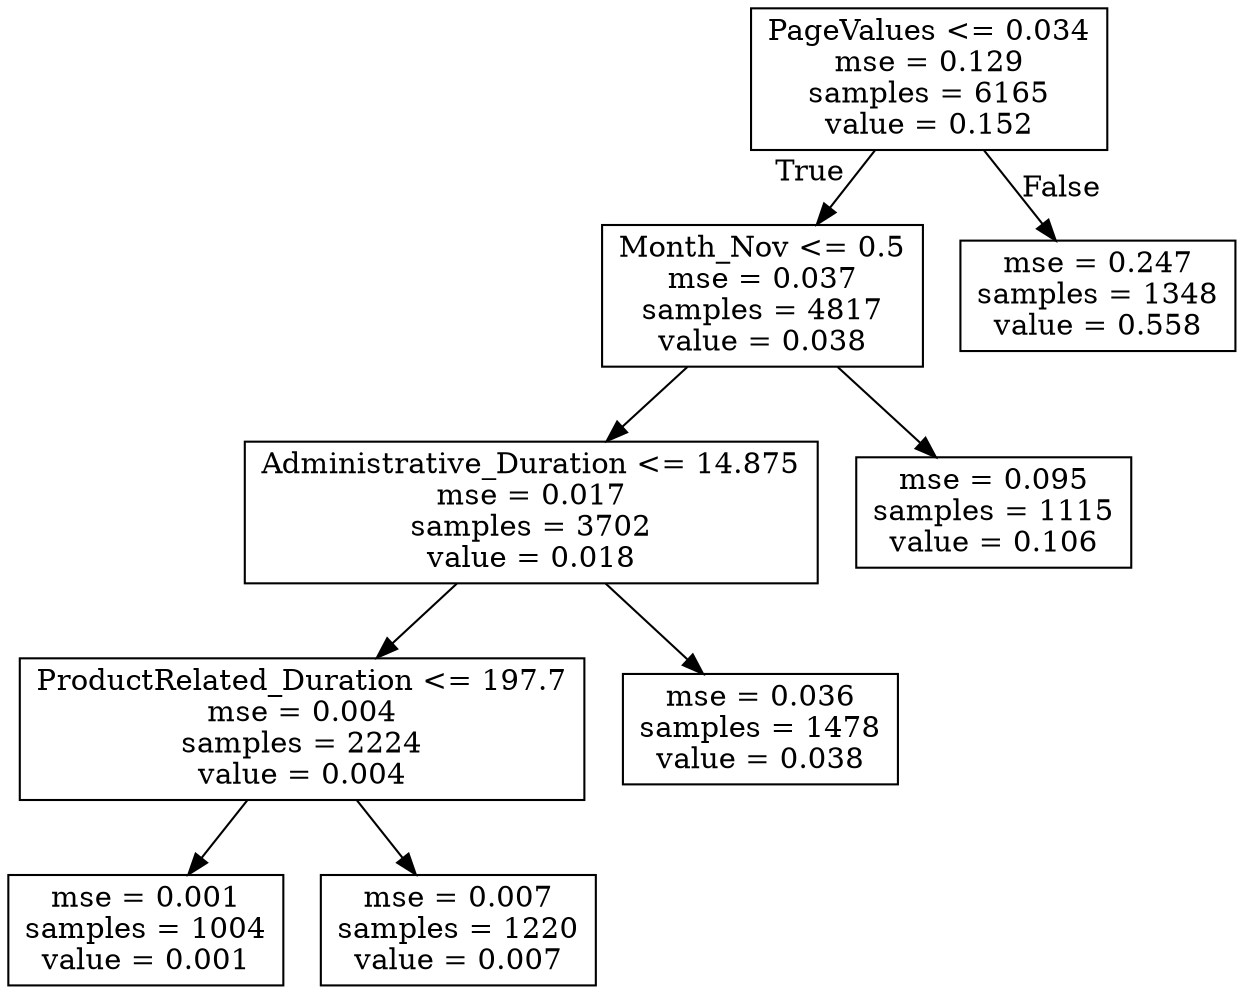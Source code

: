 digraph Tree {
node [shape=box] ;
0 [label="PageValues <= 0.034\nmse = 0.129\nsamples = 6165\nvalue = 0.152"] ;
1 [label="Month_Nov <= 0.5\nmse = 0.037\nsamples = 4817\nvalue = 0.038"] ;
0 -> 1 [labeldistance=2.5, labelangle=45, headlabel="True"] ;
2 [label="Administrative_Duration <= 14.875\nmse = 0.017\nsamples = 3702\nvalue = 0.018"] ;
1 -> 2 ;
3 [label="ProductRelated_Duration <= 197.7\nmse = 0.004\nsamples = 2224\nvalue = 0.004"] ;
2 -> 3 ;
4 [label="mse = 0.001\nsamples = 1004\nvalue = 0.001"] ;
3 -> 4 ;
5 [label="mse = 0.007\nsamples = 1220\nvalue = 0.007"] ;
3 -> 5 ;
6 [label="mse = 0.036\nsamples = 1478\nvalue = 0.038"] ;
2 -> 6 ;
7 [label="mse = 0.095\nsamples = 1115\nvalue = 0.106"] ;
1 -> 7 ;
8 [label="mse = 0.247\nsamples = 1348\nvalue = 0.558"] ;
0 -> 8 [labeldistance=2.5, labelangle=-45, headlabel="False"] ;
}